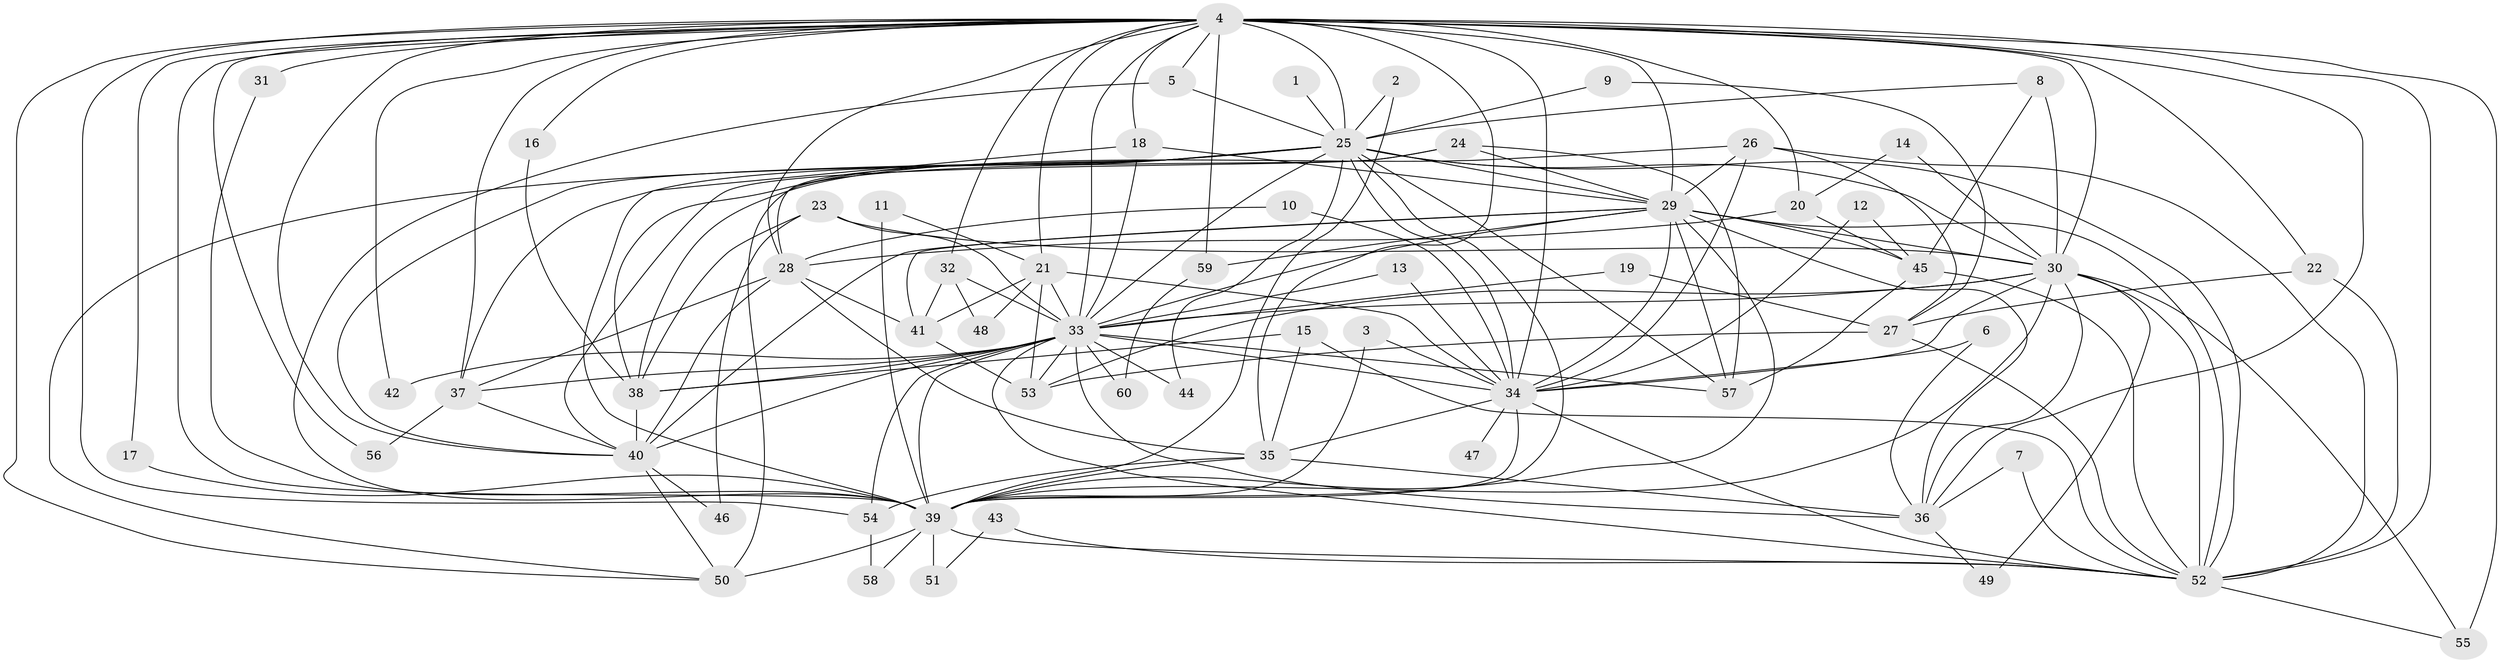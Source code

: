 // original degree distribution, {21: 0.025210084033613446, 24: 0.01680672268907563, 18: 0.008403361344537815, 16: 0.008403361344537815, 17: 0.008403361344537815, 29: 0.008403361344537815, 14: 0.008403361344537815, 6: 0.03361344537815126, 2: 0.5210084033613446, 7: 0.025210084033613446, 8: 0.008403361344537815, 4: 0.07563025210084033, 5: 0.07563025210084033, 3: 0.17647058823529413}
// Generated by graph-tools (version 1.1) at 2025/25/03/09/25 03:25:39]
// undirected, 60 vertices, 165 edges
graph export_dot {
graph [start="1"]
  node [color=gray90,style=filled];
  1;
  2;
  3;
  4;
  5;
  6;
  7;
  8;
  9;
  10;
  11;
  12;
  13;
  14;
  15;
  16;
  17;
  18;
  19;
  20;
  21;
  22;
  23;
  24;
  25;
  26;
  27;
  28;
  29;
  30;
  31;
  32;
  33;
  34;
  35;
  36;
  37;
  38;
  39;
  40;
  41;
  42;
  43;
  44;
  45;
  46;
  47;
  48;
  49;
  50;
  51;
  52;
  53;
  54;
  55;
  56;
  57;
  58;
  59;
  60;
  1 -- 25 [weight=1.0];
  2 -- 25 [weight=1.0];
  2 -- 39 [weight=1.0];
  3 -- 34 [weight=1.0];
  3 -- 39 [weight=1.0];
  4 -- 5 [weight=1.0];
  4 -- 16 [weight=1.0];
  4 -- 17 [weight=1.0];
  4 -- 18 [weight=1.0];
  4 -- 20 [weight=2.0];
  4 -- 21 [weight=1.0];
  4 -- 22 [weight=1.0];
  4 -- 25 [weight=2.0];
  4 -- 28 [weight=1.0];
  4 -- 29 [weight=4.0];
  4 -- 30 [weight=2.0];
  4 -- 31 [weight=1.0];
  4 -- 32 [weight=1.0];
  4 -- 33 [weight=2.0];
  4 -- 34 [weight=3.0];
  4 -- 35 [weight=1.0];
  4 -- 36 [weight=1.0];
  4 -- 37 [weight=1.0];
  4 -- 39 [weight=2.0];
  4 -- 40 [weight=2.0];
  4 -- 42 [weight=1.0];
  4 -- 50 [weight=1.0];
  4 -- 52 [weight=3.0];
  4 -- 54 [weight=1.0];
  4 -- 55 [weight=1.0];
  4 -- 56 [weight=1.0];
  4 -- 59 [weight=2.0];
  5 -- 25 [weight=1.0];
  5 -- 39 [weight=1.0];
  6 -- 34 [weight=1.0];
  6 -- 36 [weight=1.0];
  7 -- 36 [weight=1.0];
  7 -- 52 [weight=1.0];
  8 -- 25 [weight=1.0];
  8 -- 30 [weight=1.0];
  8 -- 45 [weight=1.0];
  9 -- 25 [weight=1.0];
  9 -- 27 [weight=1.0];
  10 -- 28 [weight=1.0];
  10 -- 34 [weight=1.0];
  11 -- 21 [weight=1.0];
  11 -- 39 [weight=1.0];
  12 -- 34 [weight=1.0];
  12 -- 45 [weight=1.0];
  13 -- 33 [weight=1.0];
  13 -- 34 [weight=1.0];
  14 -- 20 [weight=1.0];
  14 -- 30 [weight=1.0];
  15 -- 35 [weight=1.0];
  15 -- 38 [weight=1.0];
  15 -- 52 [weight=1.0];
  16 -- 38 [weight=1.0];
  17 -- 39 [weight=1.0];
  18 -- 29 [weight=1.0];
  18 -- 33 [weight=1.0];
  18 -- 39 [weight=1.0];
  19 -- 27 [weight=1.0];
  19 -- 33 [weight=1.0];
  20 -- 28 [weight=1.0];
  20 -- 45 [weight=1.0];
  21 -- 33 [weight=1.0];
  21 -- 34 [weight=1.0];
  21 -- 41 [weight=1.0];
  21 -- 48 [weight=1.0];
  21 -- 53 [weight=1.0];
  22 -- 27 [weight=1.0];
  22 -- 52 [weight=1.0];
  23 -- 30 [weight=1.0];
  23 -- 33 [weight=1.0];
  23 -- 38 [weight=1.0];
  23 -- 46 [weight=1.0];
  24 -- 29 [weight=1.0];
  24 -- 40 [weight=1.0];
  24 -- 50 [weight=1.0];
  24 -- 57 [weight=2.0];
  25 -- 28 [weight=1.0];
  25 -- 29 [weight=2.0];
  25 -- 30 [weight=1.0];
  25 -- 33 [weight=1.0];
  25 -- 34 [weight=1.0];
  25 -- 37 [weight=1.0];
  25 -- 38 [weight=1.0];
  25 -- 39 [weight=1.0];
  25 -- 40 [weight=1.0];
  25 -- 44 [weight=1.0];
  25 -- 50 [weight=1.0];
  25 -- 52 [weight=1.0];
  25 -- 57 [weight=1.0];
  26 -- 27 [weight=1.0];
  26 -- 29 [weight=1.0];
  26 -- 34 [weight=1.0];
  26 -- 38 [weight=1.0];
  26 -- 52 [weight=1.0];
  27 -- 52 [weight=1.0];
  27 -- 53 [weight=1.0];
  28 -- 35 [weight=1.0];
  28 -- 37 [weight=1.0];
  28 -- 40 [weight=1.0];
  28 -- 41 [weight=1.0];
  29 -- 30 [weight=2.0];
  29 -- 33 [weight=2.0];
  29 -- 34 [weight=4.0];
  29 -- 36 [weight=1.0];
  29 -- 39 [weight=3.0];
  29 -- 40 [weight=1.0];
  29 -- 41 [weight=2.0];
  29 -- 45 [weight=1.0];
  29 -- 52 [weight=2.0];
  29 -- 57 [weight=1.0];
  29 -- 59 [weight=1.0];
  30 -- 33 [weight=2.0];
  30 -- 34 [weight=1.0];
  30 -- 36 [weight=1.0];
  30 -- 39 [weight=1.0];
  30 -- 49 [weight=1.0];
  30 -- 52 [weight=2.0];
  30 -- 53 [weight=1.0];
  30 -- 55 [weight=1.0];
  31 -- 39 [weight=1.0];
  32 -- 33 [weight=2.0];
  32 -- 41 [weight=1.0];
  32 -- 48 [weight=1.0];
  33 -- 34 [weight=2.0];
  33 -- 36 [weight=1.0];
  33 -- 37 [weight=1.0];
  33 -- 38 [weight=1.0];
  33 -- 39 [weight=1.0];
  33 -- 40 [weight=1.0];
  33 -- 42 [weight=1.0];
  33 -- 44 [weight=1.0];
  33 -- 52 [weight=1.0];
  33 -- 53 [weight=1.0];
  33 -- 54 [weight=1.0];
  33 -- 57 [weight=1.0];
  33 -- 60 [weight=1.0];
  34 -- 35 [weight=1.0];
  34 -- 39 [weight=1.0];
  34 -- 47 [weight=1.0];
  34 -- 52 [weight=1.0];
  35 -- 36 [weight=1.0];
  35 -- 39 [weight=1.0];
  35 -- 54 [weight=1.0];
  36 -- 49 [weight=1.0];
  37 -- 40 [weight=1.0];
  37 -- 56 [weight=1.0];
  38 -- 40 [weight=1.0];
  39 -- 50 [weight=2.0];
  39 -- 51 [weight=3.0];
  39 -- 52 [weight=1.0];
  39 -- 58 [weight=1.0];
  40 -- 46 [weight=1.0];
  40 -- 50 [weight=1.0];
  41 -- 53 [weight=1.0];
  43 -- 51 [weight=1.0];
  43 -- 52 [weight=1.0];
  45 -- 52 [weight=1.0];
  45 -- 57 [weight=1.0];
  52 -- 55 [weight=1.0];
  54 -- 58 [weight=1.0];
  59 -- 60 [weight=1.0];
}
